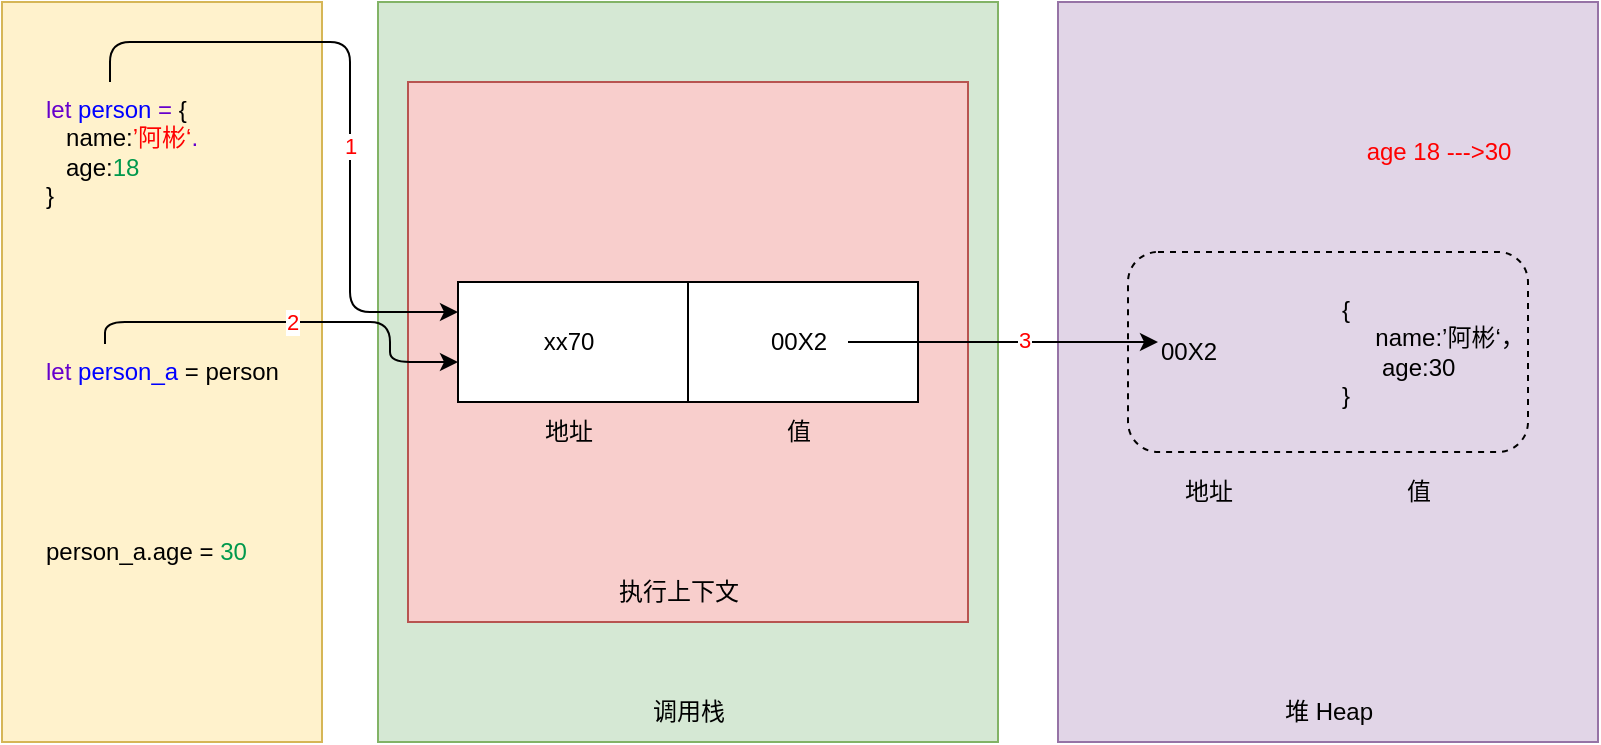 <mxfile version="20.5.1" type="github">
  <diagram id="HtqMNdJtDmf-TRIfRn1n" name="第 1 页">
    <mxGraphModel dx="1240" dy="690" grid="1" gridSize="10" guides="1" tooltips="1" connect="1" arrows="1" fold="1" page="1" pageScale="1" pageWidth="3300" pageHeight="4681" math="0" shadow="0">
      <root>
        <mxCell id="0" />
        <mxCell id="1" parent="0" />
        <mxCell id="s_xAK0sFMNAaGBV6w1YZ-1" value="" style="rounded=0;whiteSpace=wrap;html=1;fillColor=#fff2cc;strokeColor=#d6b656;" vertex="1" parent="1">
          <mxGeometry x="332" y="160" width="160" height="370" as="geometry" />
        </mxCell>
        <mxCell id="s_xAK0sFMNAaGBV6w1YZ-2" value="&lt;div&gt;&lt;font color=&quot;#6600cc&quot;&gt;let &lt;/font&gt;&lt;font color=&quot;#0000ff&quot;&gt;person&lt;/font&gt;&lt;font color=&quot;#6600cc&quot;&gt; = &lt;/font&gt;{&lt;/div&gt;&lt;font color=&quot;#6600cc&quot;&gt;&amp;nbsp; &amp;nbsp;&lt;/font&gt;name:&lt;font color=&quot;#ff0000&quot;&gt;’阿彬‘&lt;/font&gt;&lt;font color=&quot;#6600cc&quot;&gt;.&lt;br&gt;&lt;/font&gt;&amp;nbsp; &amp;nbsp;age:&lt;font color=&quot;#00994d&quot;&gt;18&lt;/font&gt;&lt;br&gt;&lt;div&gt;}&lt;/div&gt;" style="text;html=1;align=left;verticalAlign=middle;resizable=0;points=[];autosize=1;strokeColor=none;fillColor=none;" vertex="1" parent="1">
          <mxGeometry x="352" y="200" width="100" height="70" as="geometry" />
        </mxCell>
        <mxCell id="s_xAK0sFMNAaGBV6w1YZ-3" value="&lt;font color=&quot;#6600cc&quot;&gt;let &lt;/font&gt;&lt;font color=&quot;#0000ff&quot;&gt;person_a&lt;/font&gt; = person" style="text;html=1;align=left;verticalAlign=middle;resizable=0;points=[];autosize=1;strokeColor=none;fillColor=none;" vertex="1" parent="1">
          <mxGeometry x="352" y="330" width="140" height="30" as="geometry" />
        </mxCell>
        <mxCell id="s_xAK0sFMNAaGBV6w1YZ-4" value="person_a.age =&lt;font color=&quot;#0000ff&quot;&gt; &lt;/font&gt;&lt;font color=&quot;#00994d&quot;&gt;30&lt;/font&gt;" style="text;html=1;align=left;verticalAlign=middle;resizable=0;points=[];autosize=1;strokeColor=none;fillColor=none;" vertex="1" parent="1">
          <mxGeometry x="352" y="420" width="120" height="30" as="geometry" />
        </mxCell>
        <mxCell id="s_xAK0sFMNAaGBV6w1YZ-5" value="" style="rounded=0;whiteSpace=wrap;html=1;fillColor=#d5e8d4;strokeColor=#82b366;" vertex="1" parent="1">
          <mxGeometry x="520" y="160" width="310" height="370" as="geometry" />
        </mxCell>
        <mxCell id="s_xAK0sFMNAaGBV6w1YZ-6" value="调用栈" style="text;html=1;align=center;verticalAlign=middle;resizable=0;points=[];autosize=1;strokeColor=none;fillColor=none;fontColor=#000000;" vertex="1" parent="1">
          <mxGeometry x="645" y="500" width="60" height="30" as="geometry" />
        </mxCell>
        <mxCell id="s_xAK0sFMNAaGBV6w1YZ-7" value="" style="whiteSpace=wrap;html=1;fillColor=#f8cecc;strokeColor=#b85450;" vertex="1" parent="1">
          <mxGeometry x="535" y="200" width="280" height="270" as="geometry" />
        </mxCell>
        <mxCell id="s_xAK0sFMNAaGBV6w1YZ-8" value="执行上下文" style="text;html=1;align=center;verticalAlign=middle;resizable=0;points=[];autosize=1;strokeColor=none;fillColor=none;fontColor=#000000;" vertex="1" parent="1">
          <mxGeometry x="630" y="440" width="80" height="30" as="geometry" />
        </mxCell>
        <mxCell id="s_xAK0sFMNAaGBV6w1YZ-24" value="" style="group" vertex="1" connectable="0" parent="1">
          <mxGeometry x="560" y="300" width="230" height="60" as="geometry" />
        </mxCell>
        <mxCell id="s_xAK0sFMNAaGBV6w1YZ-9" value="" style="rounded=0;whiteSpace=wrap;html=1;fontColor=#000000;" vertex="1" parent="s_xAK0sFMNAaGBV6w1YZ-24">
          <mxGeometry width="230" height="60" as="geometry" />
        </mxCell>
        <mxCell id="s_xAK0sFMNAaGBV6w1YZ-11" value="xx70" style="text;html=1;align=center;verticalAlign=middle;resizable=0;points=[];autosize=1;strokeColor=none;fillColor=none;fontColor=#000000;" vertex="1" parent="s_xAK0sFMNAaGBV6w1YZ-24">
          <mxGeometry x="30" y="15" width="50" height="30" as="geometry" />
        </mxCell>
        <mxCell id="s_xAK0sFMNAaGBV6w1YZ-12" value="00X2" style="text;html=1;align=center;verticalAlign=middle;resizable=0;points=[];autosize=1;strokeColor=none;fillColor=none;fontColor=#000000;" vertex="1" parent="s_xAK0sFMNAaGBV6w1YZ-24">
          <mxGeometry x="145" y="15" width="50" height="30" as="geometry" />
        </mxCell>
        <mxCell id="s_xAK0sFMNAaGBV6w1YZ-10" value="" style="endArrow=none;html=1;rounded=0;fontColor=#000000;entryX=0.5;entryY=0;entryDx=0;entryDy=0;exitX=0.5;exitY=1;exitDx=0;exitDy=0;" edge="1" parent="s_xAK0sFMNAaGBV6w1YZ-24" source="s_xAK0sFMNAaGBV6w1YZ-9" target="s_xAK0sFMNAaGBV6w1YZ-9">
          <mxGeometry width="50" height="50" relative="1" as="geometry">
            <mxPoint x="260" y="500" as="sourcePoint" />
            <mxPoint x="310" y="450" as="targetPoint" />
          </mxGeometry>
        </mxCell>
        <mxCell id="s_xAK0sFMNAaGBV6w1YZ-25" value="" style="rounded=0;whiteSpace=wrap;html=1;fillColor=#e1d5e7;strokeColor=#9673a6;" vertex="1" parent="1">
          <mxGeometry x="860" y="160" width="270" height="370" as="geometry" />
        </mxCell>
        <mxCell id="s_xAK0sFMNAaGBV6w1YZ-26" value="00X2" style="text;html=1;align=center;verticalAlign=middle;resizable=0;points=[];autosize=1;strokeColor=none;fillColor=none;fontColor=#000000;" vertex="1" parent="1">
          <mxGeometry x="900" y="320" width="50" height="30" as="geometry" />
        </mxCell>
        <mxCell id="s_xAK0sFMNAaGBV6w1YZ-27" value="堆 Heap" style="text;html=1;align=center;verticalAlign=middle;resizable=0;points=[];autosize=1;strokeColor=none;fillColor=none;fontColor=#000000;" vertex="1" parent="1">
          <mxGeometry x="960" y="500" width="70" height="30" as="geometry" />
        </mxCell>
        <mxCell id="s_xAK0sFMNAaGBV6w1YZ-28" value="{&lt;br&gt;&amp;nbsp; &amp;nbsp; &amp;nbsp;name:’阿彬‘，&lt;br&gt;&amp;nbsp; &amp;nbsp; &amp;nbsp; age:30&lt;br&gt;}" style="text;html=1;align=left;verticalAlign=middle;resizable=0;points=[];autosize=1;strokeColor=none;fillColor=none;fontColor=#000000;" vertex="1" parent="1">
          <mxGeometry x="1000" y="300" width="110" height="70" as="geometry" />
        </mxCell>
        <mxCell id="s_xAK0sFMNAaGBV6w1YZ-29" value="地址" style="text;html=1;align=center;verticalAlign=middle;resizable=0;points=[];autosize=1;strokeColor=none;fillColor=none;fontColor=#000000;" vertex="1" parent="1">
          <mxGeometry x="590" y="360" width="50" height="30" as="geometry" />
        </mxCell>
        <mxCell id="s_xAK0sFMNAaGBV6w1YZ-30" value="值" style="text;html=1;align=center;verticalAlign=middle;resizable=0;points=[];autosize=1;strokeColor=none;fillColor=none;fontColor=#000000;" vertex="1" parent="1">
          <mxGeometry x="710" y="360" width="40" height="30" as="geometry" />
        </mxCell>
        <mxCell id="s_xAK0sFMNAaGBV6w1YZ-32" value="地址" style="text;html=1;align=center;verticalAlign=middle;resizable=0;points=[];autosize=1;strokeColor=none;fillColor=none;fontColor=#000000;" vertex="1" parent="1">
          <mxGeometry x="910" y="390" width="50" height="30" as="geometry" />
        </mxCell>
        <mxCell id="s_xAK0sFMNAaGBV6w1YZ-33" value="值" style="text;html=1;align=center;verticalAlign=middle;resizable=0;points=[];autosize=1;strokeColor=none;fillColor=none;fontColor=#000000;" vertex="1" parent="1">
          <mxGeometry x="1020" y="390" width="40" height="30" as="geometry" />
        </mxCell>
        <mxCell id="s_xAK0sFMNAaGBV6w1YZ-34" value="" style="rounded=1;whiteSpace=wrap;html=1;fillColor=none;dashed=1;" vertex="1" parent="1">
          <mxGeometry x="895" y="285" width="200" height="100" as="geometry" />
        </mxCell>
        <mxCell id="s_xAK0sFMNAaGBV6w1YZ-35" style="edgeStyle=orthogonalEdgeStyle;rounded=0;orthogonalLoop=1;jettySize=auto;html=1;fontColor=#000000;" edge="1" parent="1" source="s_xAK0sFMNAaGBV6w1YZ-12">
          <mxGeometry relative="1" as="geometry">
            <mxPoint x="910" y="330" as="targetPoint" />
          </mxGeometry>
        </mxCell>
        <mxCell id="s_xAK0sFMNAaGBV6w1YZ-43" value="3" style="edgeLabel;html=1;align=center;verticalAlign=middle;resizable=0;points=[];fontColor=#FF0000;" vertex="1" connectable="0" parent="s_xAK0sFMNAaGBV6w1YZ-35">
          <mxGeometry x="0.13" y="2" relative="1" as="geometry">
            <mxPoint as="offset" />
          </mxGeometry>
        </mxCell>
        <mxCell id="s_xAK0sFMNAaGBV6w1YZ-38" style="edgeStyle=orthogonalEdgeStyle;rounded=1;orthogonalLoop=1;jettySize=auto;html=1;entryX=0;entryY=0.25;entryDx=0;entryDy=0;fontColor=#000000;" edge="1" parent="1" source="s_xAK0sFMNAaGBV6w1YZ-2" target="s_xAK0sFMNAaGBV6w1YZ-9">
          <mxGeometry relative="1" as="geometry">
            <Array as="points">
              <mxPoint x="386" y="180" />
              <mxPoint x="506" y="180" />
              <mxPoint x="506" y="315" />
            </Array>
          </mxGeometry>
        </mxCell>
        <mxCell id="s_xAK0sFMNAaGBV6w1YZ-40" value="&lt;font color=&quot;#ff0000&quot;&gt;1&lt;/font&gt;" style="edgeLabel;html=1;align=center;verticalAlign=middle;resizable=0;points=[];fontColor=#000000;" vertex="1" connectable="0" parent="s_xAK0sFMNAaGBV6w1YZ-38">
          <mxGeometry x="0.165" relative="1" as="geometry">
            <mxPoint as="offset" />
          </mxGeometry>
        </mxCell>
        <mxCell id="s_xAK0sFMNAaGBV6w1YZ-39" style="edgeStyle=orthogonalEdgeStyle;rounded=1;orthogonalLoop=1;jettySize=auto;html=1;fontColor=#000000;exitX=0.225;exitY=0.033;exitDx=0;exitDy=0;exitPerimeter=0;" edge="1" parent="1" source="s_xAK0sFMNAaGBV6w1YZ-3">
          <mxGeometry relative="1" as="geometry">
            <mxPoint x="560" y="340" as="targetPoint" />
            <Array as="points">
              <mxPoint x="384" y="320" />
              <mxPoint x="526" y="320" />
              <mxPoint x="526" y="340" />
            </Array>
          </mxGeometry>
        </mxCell>
        <mxCell id="s_xAK0sFMNAaGBV6w1YZ-41" value="&lt;font color=&quot;#ff0000&quot;&gt;2&lt;/font&gt;" style="edgeLabel;html=1;align=center;verticalAlign=middle;resizable=0;points=[];fontColor=#000000;" vertex="1" connectable="0" parent="s_xAK0sFMNAaGBV6w1YZ-39">
          <mxGeometry x="0.003" relative="1" as="geometry">
            <mxPoint as="offset" />
          </mxGeometry>
        </mxCell>
        <mxCell id="s_xAK0sFMNAaGBV6w1YZ-62" value="age 18 ---&amp;gt;30" style="text;html=1;align=center;verticalAlign=middle;resizable=0;points=[];autosize=1;strokeColor=none;fillColor=none;fontColor=#FF0000;" vertex="1" parent="1">
          <mxGeometry x="1000" y="220" width="100" height="30" as="geometry" />
        </mxCell>
      </root>
    </mxGraphModel>
  </diagram>
</mxfile>
